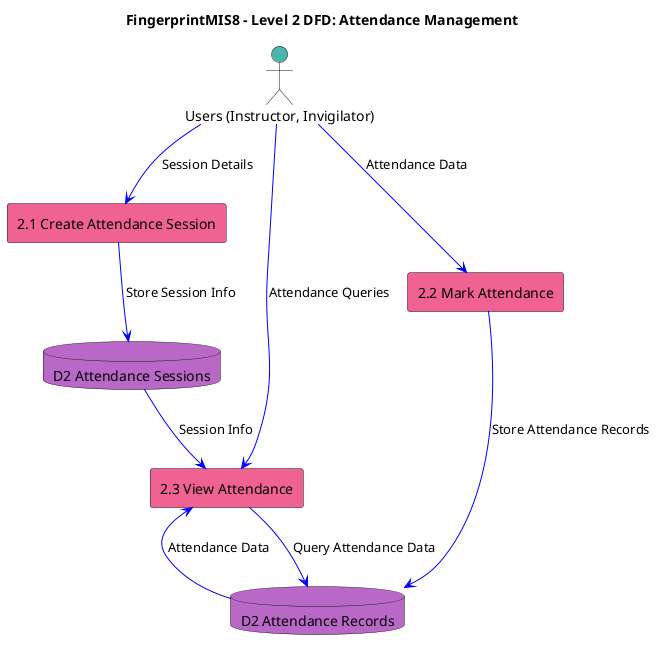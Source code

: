 @startuml
title FingerprintMIS8 - Level 2 DFD: Attendance Management

actor "Users (Instructor, Invigilator)" as Users #4db6ac
rectangle "2.1 Create Attendance Session" as CreateSession #f06292
rectangle "2.2 Mark Attendance" as MarkAttendance #f06292
rectangle "2.3 View Attendance" as ViewAttendance #f06292
database "D2 Attendance Sessions" as AttendanceSessionsDB #ba68c8
database "D2 Attendance Records" as AttendanceRecordsDB #ba68c8

Users -[#0000FF]-> CreateSession : Session Details
Users -[#0000FF]-> MarkAttendance : Attendance Data
Users -[#0000FF]-> ViewAttendance : Attendance Queries

CreateSession -[#0000FF]-> AttendanceSessionsDB : Store Session Info
MarkAttendance -[#0000FF]-> AttendanceRecordsDB : Store Attendance Records
ViewAttendance -[#0000FF]-> AttendanceRecordsDB : Query Attendance Data

AttendanceSessionsDB -[#0000FF]-> ViewAttendance : Session Info
AttendanceRecordsDB -[#0000FF]-> ViewAttendance : Attendance Data

@enduml
